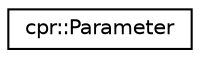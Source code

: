 digraph "Graphical Class Hierarchy"
{
 // LATEX_PDF_SIZE
  edge [fontname="Helvetica",fontsize="10",labelfontname="Helvetica",labelfontsize="10"];
  node [fontname="Helvetica",fontsize="10",shape=record];
  rankdir="LR";
  Node0 [label="cpr::Parameter",height=0.2,width=0.4,color="black", fillcolor="white", style="filled",URL="$structcpr_1_1_parameter.html",tooltip=" "];
}
